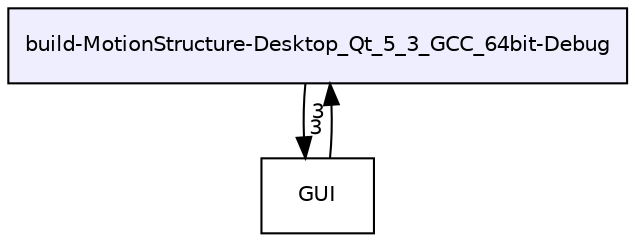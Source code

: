 digraph "build-MotionStructure-Desktop_Qt_5_3_GCC_64bit-Debug" {
  compound=true
  node [ fontsize="10", fontname="Helvetica"];
  edge [ labelfontsize="10", labelfontname="Helvetica"];
  dir_d0459898dbea6f55fa22d528fcca7e61 [shape=box, label="build-MotionStructure-Desktop_Qt_5_3_GCC_64bit-Debug", style="filled", fillcolor="#eeeeff", pencolor="black", URL="dir_d0459898dbea6f55fa22d528fcca7e61.html"];
  dir_171b764decf33d63a7df2fab4f4bc6d8 [shape=box label="GUI" URL="dir_171b764decf33d63a7df2fab4f4bc6d8.html"];
  dir_d0459898dbea6f55fa22d528fcca7e61->dir_171b764decf33d63a7df2fab4f4bc6d8 [headlabel="3", labeldistance=1.5 headhref="dir_000000_000002.html"];
  dir_171b764decf33d63a7df2fab4f4bc6d8->dir_d0459898dbea6f55fa22d528fcca7e61 [headlabel="3", labeldistance=1.5 headhref="dir_000002_000000.html"];
}
